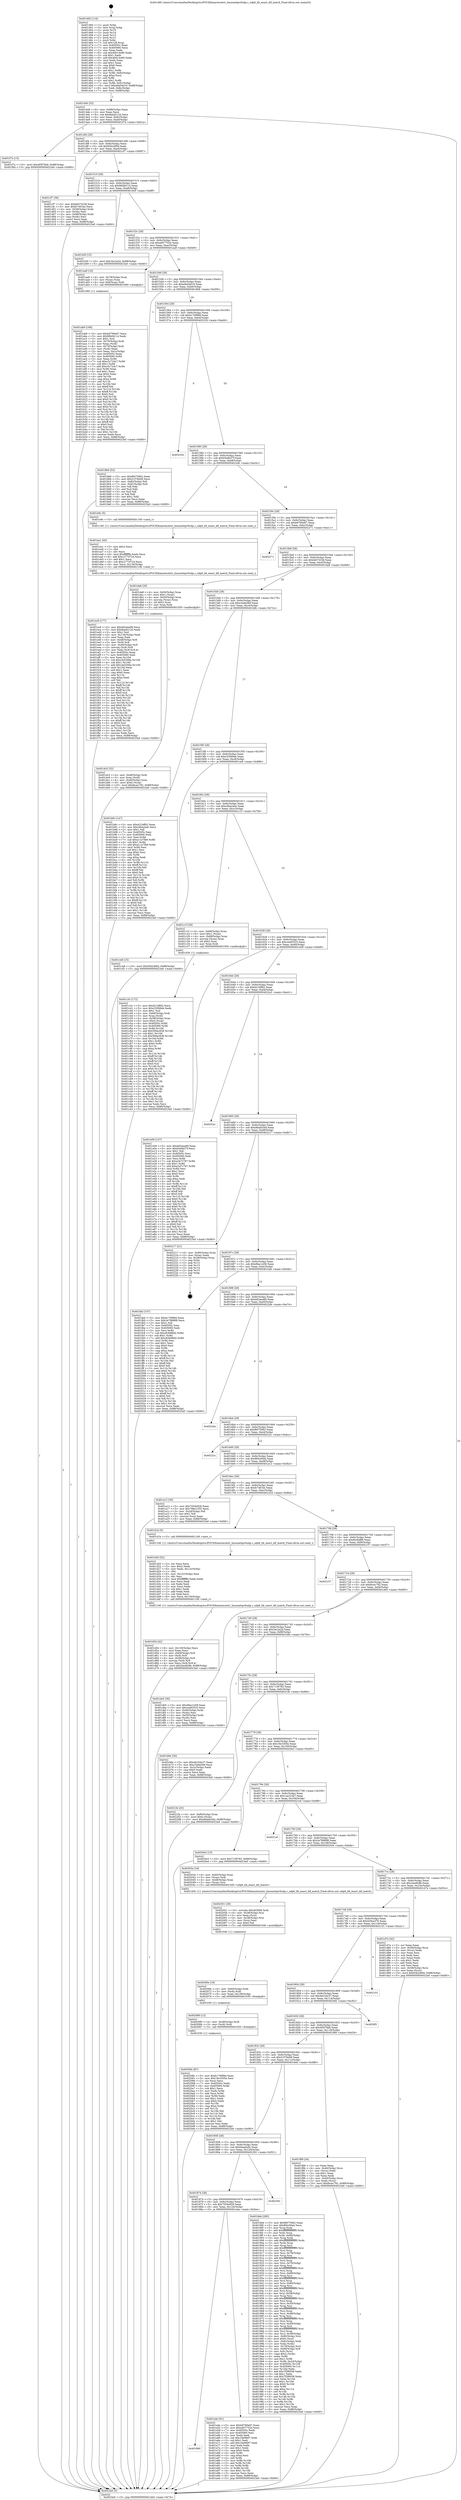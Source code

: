 digraph "0x401460" {
  label = "0x401460 (/mnt/c/Users/mathe/Desktop/tcc/POCII/binaries/extr_linuxnetipv6udp.c_udp6_lib_exact_dif_match_Final-ollvm.out::main(0))"
  labelloc = "t"
  node[shape=record]

  Entry [label="",width=0.3,height=0.3,shape=circle,fillcolor=black,style=filled]
  "0x4014d4" [label="{
     0x4014d4 [32]\l
     | [instrs]\l
     &nbsp;&nbsp;0x4014d4 \<+6\>: mov -0x88(%rbp),%eax\l
     &nbsp;&nbsp;0x4014da \<+2\>: mov %eax,%ecx\l
     &nbsp;&nbsp;0x4014dc \<+6\>: sub $0x8aed212d,%ecx\l
     &nbsp;&nbsp;0x4014e2 \<+6\>: mov %eax,-0x9c(%rbp)\l
     &nbsp;&nbsp;0x4014e8 \<+6\>: mov %ecx,-0xa0(%rbp)\l
     &nbsp;&nbsp;0x4014ee \<+6\>: je 0000000000401f7a \<main+0xb1a\>\l
  }"]
  "0x401f7a" [label="{
     0x401f7a [15]\l
     | [instrs]\l
     &nbsp;&nbsp;0x401f7a \<+10\>: movl $0x4f3f78a9,-0x88(%rbp)\l
     &nbsp;&nbsp;0x401f84 \<+5\>: jmp 00000000004023a0 \<main+0xf40\>\l
  }"]
  "0x4014f4" [label="{
     0x4014f4 [28]\l
     | [instrs]\l
     &nbsp;&nbsp;0x4014f4 \<+5\>: jmp 00000000004014f9 \<main+0x99\>\l
     &nbsp;&nbsp;0x4014f9 \<+6\>: mov -0x9c(%rbp),%eax\l
     &nbsp;&nbsp;0x4014ff \<+5\>: sub $0x93b24f0d,%eax\l
     &nbsp;&nbsp;0x401504 \<+6\>: mov %eax,-0xa4(%rbp)\l
     &nbsp;&nbsp;0x40150a \<+6\>: je 0000000000401cf7 \<main+0x897\>\l
  }"]
  Exit [label="",width=0.3,height=0.3,shape=circle,fillcolor=black,style=filled,peripheries=2]
  "0x401cf7" [label="{
     0x401cf7 [36]\l
     | [instrs]\l
     &nbsp;&nbsp;0x401cf7 \<+5\>: mov $0xbb57d1fd,%eax\l
     &nbsp;&nbsp;0x401cfc \<+5\>: mov $0xfc7df1be,%ecx\l
     &nbsp;&nbsp;0x401d01 \<+4\>: mov -0x58(%rbp),%rdx\l
     &nbsp;&nbsp;0x401d05 \<+2\>: mov (%rdx),%esi\l
     &nbsp;&nbsp;0x401d07 \<+4\>: mov -0x68(%rbp),%rdx\l
     &nbsp;&nbsp;0x401d0b \<+2\>: cmp (%rdx),%esi\l
     &nbsp;&nbsp;0x401d0d \<+3\>: cmovl %ecx,%eax\l
     &nbsp;&nbsp;0x401d10 \<+6\>: mov %eax,-0x88(%rbp)\l
     &nbsp;&nbsp;0x401d16 \<+5\>: jmp 00000000004023a0 \<main+0xf40\>\l
  }"]
  "0x401510" [label="{
     0x401510 [28]\l
     | [instrs]\l
     &nbsp;&nbsp;0x401510 \<+5\>: jmp 0000000000401515 \<main+0xb5\>\l
     &nbsp;&nbsp;0x401515 \<+6\>: mov -0x9c(%rbp),%eax\l
     &nbsp;&nbsp;0x40151b \<+5\>: sub $0x984fd114,%eax\l
     &nbsp;&nbsp;0x401520 \<+6\>: mov %eax,-0xa8(%rbp)\l
     &nbsp;&nbsp;0x401526 \<+6\>: je 0000000000401b5f \<main+0x6ff\>\l
  }"]
  "0x40208c" [label="{
     0x40208c [87]\l
     | [instrs]\l
     &nbsp;&nbsp;0x40208c \<+5\>: mov $0xb176f98d,%eax\l
     &nbsp;&nbsp;0x402091 \<+5\>: mov $0x19e3305e,%esi\l
     &nbsp;&nbsp;0x402096 \<+2\>: xor %ecx,%ecx\l
     &nbsp;&nbsp;0x402098 \<+7\>: mov 0x40505c,%edx\l
     &nbsp;&nbsp;0x40209f \<+8\>: mov 0x405060,%r8d\l
     &nbsp;&nbsp;0x4020a7 \<+3\>: sub $0x1,%ecx\l
     &nbsp;&nbsp;0x4020aa \<+3\>: mov %edx,%r9d\l
     &nbsp;&nbsp;0x4020ad \<+3\>: add %ecx,%r9d\l
     &nbsp;&nbsp;0x4020b0 \<+4\>: imul %r9d,%edx\l
     &nbsp;&nbsp;0x4020b4 \<+3\>: and $0x1,%edx\l
     &nbsp;&nbsp;0x4020b7 \<+3\>: cmp $0x0,%edx\l
     &nbsp;&nbsp;0x4020ba \<+4\>: sete %r10b\l
     &nbsp;&nbsp;0x4020be \<+4\>: cmp $0xa,%r8d\l
     &nbsp;&nbsp;0x4020c2 \<+4\>: setl %r11b\l
     &nbsp;&nbsp;0x4020c6 \<+3\>: mov %r10b,%bl\l
     &nbsp;&nbsp;0x4020c9 \<+3\>: and %r11b,%bl\l
     &nbsp;&nbsp;0x4020cc \<+3\>: xor %r11b,%r10b\l
     &nbsp;&nbsp;0x4020cf \<+3\>: or %r10b,%bl\l
     &nbsp;&nbsp;0x4020d2 \<+3\>: test $0x1,%bl\l
     &nbsp;&nbsp;0x4020d5 \<+3\>: cmovne %esi,%eax\l
     &nbsp;&nbsp;0x4020d8 \<+6\>: mov %eax,-0x88(%rbp)\l
     &nbsp;&nbsp;0x4020de \<+5\>: jmp 00000000004023a0 \<main+0xf40\>\l
  }"]
  "0x401b5f" [label="{
     0x401b5f [15]\l
     | [instrs]\l
     &nbsp;&nbsp;0x401b5f \<+10\>: movl $0x34c2a2d,-0x88(%rbp)\l
     &nbsp;&nbsp;0x401b69 \<+5\>: jmp 00000000004023a0 \<main+0xf40\>\l
  }"]
  "0x40152c" [label="{
     0x40152c [28]\l
     | [instrs]\l
     &nbsp;&nbsp;0x40152c \<+5\>: jmp 0000000000401531 \<main+0xd1\>\l
     &nbsp;&nbsp;0x401531 \<+6\>: mov -0x9c(%rbp),%eax\l
     &nbsp;&nbsp;0x401537 \<+5\>: sub $0xa957752e,%eax\l
     &nbsp;&nbsp;0x40153c \<+6\>: mov %eax,-0xac(%rbp)\l
     &nbsp;&nbsp;0x401542 \<+6\>: je 0000000000401aa9 \<main+0x649\>\l
  }"]
  "0x402080" [label="{
     0x402080 [12]\l
     | [instrs]\l
     &nbsp;&nbsp;0x402080 \<+4\>: mov -0x48(%rbp),%rdi\l
     &nbsp;&nbsp;0x402084 \<+3\>: mov (%rdi),%rdi\l
     &nbsp;&nbsp;0x402087 \<+5\>: call 0000000000401030 \<free@plt\>\l
     | [calls]\l
     &nbsp;&nbsp;0x401030 \{1\} (unknown)\l
  }"]
  "0x401aa9" [label="{
     0x401aa9 [16]\l
     | [instrs]\l
     &nbsp;&nbsp;0x401aa9 \<+4\>: mov -0x78(%rbp),%rax\l
     &nbsp;&nbsp;0x401aad \<+3\>: mov (%rax),%rax\l
     &nbsp;&nbsp;0x401ab0 \<+4\>: mov 0x8(%rax),%rdi\l
     &nbsp;&nbsp;0x401ab4 \<+5\>: call 0000000000401060 \<atoi@plt\>\l
     | [calls]\l
     &nbsp;&nbsp;0x401060 \{1\} (unknown)\l
  }"]
  "0x401548" [label="{
     0x401548 [28]\l
     | [instrs]\l
     &nbsp;&nbsp;0x401548 \<+5\>: jmp 000000000040154d \<main+0xed\>\l
     &nbsp;&nbsp;0x40154d \<+6\>: mov -0x9c(%rbp),%eax\l
     &nbsp;&nbsp;0x401553 \<+5\>: sub $0xa9a04d19,%eax\l
     &nbsp;&nbsp;0x401558 \<+6\>: mov %eax,-0xb0(%rbp)\l
     &nbsp;&nbsp;0x40155e \<+6\>: je 00000000004018b6 \<main+0x456\>\l
  }"]
  "0x40206e" [label="{
     0x40206e [18]\l
     | [instrs]\l
     &nbsp;&nbsp;0x40206e \<+4\>: mov -0x60(%rbp),%rdi\l
     &nbsp;&nbsp;0x402072 \<+3\>: mov (%rdi),%rdi\l
     &nbsp;&nbsp;0x402075 \<+6\>: mov %eax,-0x138(%rbp)\l
     &nbsp;&nbsp;0x40207b \<+5\>: call 0000000000401030 \<free@plt\>\l
     | [calls]\l
     &nbsp;&nbsp;0x401030 \{1\} (unknown)\l
  }"]
  "0x4018b6" [label="{
     0x4018b6 [53]\l
     | [instrs]\l
     &nbsp;&nbsp;0x4018b6 \<+5\>: mov $0xf6075962,%eax\l
     &nbsp;&nbsp;0x4018bb \<+5\>: mov $0x51f7bb58,%ecx\l
     &nbsp;&nbsp;0x4018c0 \<+6\>: mov -0x82(%rbp),%dl\l
     &nbsp;&nbsp;0x4018c6 \<+7\>: mov -0x81(%rbp),%sil\l
     &nbsp;&nbsp;0x4018cd \<+3\>: mov %dl,%dil\l
     &nbsp;&nbsp;0x4018d0 \<+3\>: and %sil,%dil\l
     &nbsp;&nbsp;0x4018d3 \<+3\>: xor %sil,%dl\l
     &nbsp;&nbsp;0x4018d6 \<+3\>: or %dl,%dil\l
     &nbsp;&nbsp;0x4018d9 \<+4\>: test $0x1,%dil\l
     &nbsp;&nbsp;0x4018dd \<+3\>: cmovne %ecx,%eax\l
     &nbsp;&nbsp;0x4018e0 \<+6\>: mov %eax,-0x88(%rbp)\l
     &nbsp;&nbsp;0x4018e6 \<+5\>: jmp 00000000004023a0 \<main+0xf40\>\l
  }"]
  "0x401564" [label="{
     0x401564 [28]\l
     | [instrs]\l
     &nbsp;&nbsp;0x401564 \<+5\>: jmp 0000000000401569 \<main+0x109\>\l
     &nbsp;&nbsp;0x401569 \<+6\>: mov -0x9c(%rbp),%eax\l
     &nbsp;&nbsp;0x40156f \<+5\>: sub $0xb176f98d,%eax\l
     &nbsp;&nbsp;0x401574 \<+6\>: mov %eax,-0xb4(%rbp)\l
     &nbsp;&nbsp;0x40157a \<+6\>: je 0000000000402334 \<main+0xed4\>\l
  }"]
  "0x4023a0" [label="{
     0x4023a0 [5]\l
     | [instrs]\l
     &nbsp;&nbsp;0x4023a0 \<+5\>: jmp 00000000004014d4 \<main+0x74\>\l
  }"]
  "0x401460" [label="{
     0x401460 [116]\l
     | [instrs]\l
     &nbsp;&nbsp;0x401460 \<+1\>: push %rbp\l
     &nbsp;&nbsp;0x401461 \<+3\>: mov %rsp,%rbp\l
     &nbsp;&nbsp;0x401464 \<+2\>: push %r15\l
     &nbsp;&nbsp;0x401466 \<+2\>: push %r14\l
     &nbsp;&nbsp;0x401468 \<+2\>: push %r13\l
     &nbsp;&nbsp;0x40146a \<+2\>: push %r12\l
     &nbsp;&nbsp;0x40146c \<+1\>: push %rbx\l
     &nbsp;&nbsp;0x40146d \<+7\>: sub $0x128,%rsp\l
     &nbsp;&nbsp;0x401474 \<+7\>: mov 0x40505c,%eax\l
     &nbsp;&nbsp;0x40147b \<+7\>: mov 0x405060,%ecx\l
     &nbsp;&nbsp;0x401482 \<+2\>: mov %eax,%edx\l
     &nbsp;&nbsp;0x401484 \<+6\>: sub $0x46014e90,%edx\l
     &nbsp;&nbsp;0x40148a \<+3\>: sub $0x1,%edx\l
     &nbsp;&nbsp;0x40148d \<+6\>: add $0x46014e90,%edx\l
     &nbsp;&nbsp;0x401493 \<+3\>: imul %edx,%eax\l
     &nbsp;&nbsp;0x401496 \<+3\>: and $0x1,%eax\l
     &nbsp;&nbsp;0x401499 \<+3\>: cmp $0x0,%eax\l
     &nbsp;&nbsp;0x40149c \<+4\>: sete %r8b\l
     &nbsp;&nbsp;0x4014a0 \<+4\>: and $0x1,%r8b\l
     &nbsp;&nbsp;0x4014a4 \<+7\>: mov %r8b,-0x82(%rbp)\l
     &nbsp;&nbsp;0x4014ab \<+3\>: cmp $0xa,%ecx\l
     &nbsp;&nbsp;0x4014ae \<+4\>: setl %r8b\l
     &nbsp;&nbsp;0x4014b2 \<+4\>: and $0x1,%r8b\l
     &nbsp;&nbsp;0x4014b6 \<+7\>: mov %r8b,-0x81(%rbp)\l
     &nbsp;&nbsp;0x4014bd \<+10\>: movl $0xa9a04d19,-0x88(%rbp)\l
     &nbsp;&nbsp;0x4014c7 \<+6\>: mov %edi,-0x8c(%rbp)\l
     &nbsp;&nbsp;0x4014cd \<+7\>: mov %rsi,-0x98(%rbp)\l
  }"]
  "0x402051" [label="{
     0x402051 [29]\l
     | [instrs]\l
     &nbsp;&nbsp;0x402051 \<+10\>: movabs $0x4030b6,%rdi\l
     &nbsp;&nbsp;0x40205b \<+4\>: mov -0x38(%rbp),%rsi\l
     &nbsp;&nbsp;0x40205f \<+2\>: mov %eax,(%rsi)\l
     &nbsp;&nbsp;0x402061 \<+4\>: mov -0x38(%rbp),%rsi\l
     &nbsp;&nbsp;0x402065 \<+2\>: mov (%rsi),%esi\l
     &nbsp;&nbsp;0x402067 \<+2\>: mov $0x0,%al\l
     &nbsp;&nbsp;0x402069 \<+5\>: call 0000000000401040 \<printf@plt\>\l
     | [calls]\l
     &nbsp;&nbsp;0x401040 \{1\} (unknown)\l
  }"]
  "0x402334" [label="{
     0x402334\l
  }", style=dashed]
  "0x401580" [label="{
     0x401580 [28]\l
     | [instrs]\l
     &nbsp;&nbsp;0x401580 \<+5\>: jmp 0000000000401585 \<main+0x125\>\l
     &nbsp;&nbsp;0x401585 \<+6\>: mov -0x9c(%rbp),%eax\l
     &nbsp;&nbsp;0x40158b \<+5\>: sub $0xb5a9b37f,%eax\l
     &nbsp;&nbsp;0x401590 \<+6\>: mov %eax,-0xb8(%rbp)\l
     &nbsp;&nbsp;0x401596 \<+6\>: je 0000000000401e9c \<main+0xa3c\>\l
  }"]
  "0x401ec9" [label="{
     0x401ec9 [177]\l
     | [instrs]\l
     &nbsp;&nbsp;0x401ec9 \<+5\>: mov $0xdd2eea89,%ecx\l
     &nbsp;&nbsp;0x401ece \<+5\>: mov $0x8aed212d,%edx\l
     &nbsp;&nbsp;0x401ed3 \<+3\>: mov $0x1,%sil\l
     &nbsp;&nbsp;0x401ed6 \<+6\>: mov -0x134(%rbp),%edi\l
     &nbsp;&nbsp;0x401edc \<+3\>: imul %eax,%edi\l
     &nbsp;&nbsp;0x401edf \<+4\>: mov -0x48(%rbp),%r8\l
     &nbsp;&nbsp;0x401ee3 \<+3\>: mov (%r8),%r8\l
     &nbsp;&nbsp;0x401ee6 \<+4\>: mov -0x40(%rbp),%r9\l
     &nbsp;&nbsp;0x401eea \<+3\>: movslq (%r9),%r9\l
     &nbsp;&nbsp;0x401eed \<+4\>: mov %edi,(%r8,%r9,4)\l
     &nbsp;&nbsp;0x401ef1 \<+7\>: mov 0x40505c,%eax\l
     &nbsp;&nbsp;0x401ef8 \<+7\>: mov 0x405060,%edi\l
     &nbsp;&nbsp;0x401eff \<+3\>: mov %eax,%r10d\l
     &nbsp;&nbsp;0x401f02 \<+7\>: sub $0xc4d33fda,%r10d\l
     &nbsp;&nbsp;0x401f09 \<+4\>: sub $0x1,%r10d\l
     &nbsp;&nbsp;0x401f0d \<+7\>: add $0xc4d33fda,%r10d\l
     &nbsp;&nbsp;0x401f14 \<+4\>: imul %r10d,%eax\l
     &nbsp;&nbsp;0x401f18 \<+3\>: and $0x1,%eax\l
     &nbsp;&nbsp;0x401f1b \<+3\>: cmp $0x0,%eax\l
     &nbsp;&nbsp;0x401f1e \<+4\>: sete %r11b\l
     &nbsp;&nbsp;0x401f22 \<+3\>: cmp $0xa,%edi\l
     &nbsp;&nbsp;0x401f25 \<+3\>: setl %bl\l
     &nbsp;&nbsp;0x401f28 \<+3\>: mov %r11b,%r14b\l
     &nbsp;&nbsp;0x401f2b \<+4\>: xor $0xff,%r14b\l
     &nbsp;&nbsp;0x401f2f \<+3\>: mov %bl,%r15b\l
     &nbsp;&nbsp;0x401f32 \<+4\>: xor $0xff,%r15b\l
     &nbsp;&nbsp;0x401f36 \<+4\>: xor $0x0,%sil\l
     &nbsp;&nbsp;0x401f3a \<+3\>: mov %r14b,%r12b\l
     &nbsp;&nbsp;0x401f3d \<+4\>: and $0x0,%r12b\l
     &nbsp;&nbsp;0x401f41 \<+3\>: and %sil,%r11b\l
     &nbsp;&nbsp;0x401f44 \<+3\>: mov %r15b,%r13b\l
     &nbsp;&nbsp;0x401f47 \<+4\>: and $0x0,%r13b\l
     &nbsp;&nbsp;0x401f4b \<+3\>: and %sil,%bl\l
     &nbsp;&nbsp;0x401f4e \<+3\>: or %r11b,%r12b\l
     &nbsp;&nbsp;0x401f51 \<+3\>: or %bl,%r13b\l
     &nbsp;&nbsp;0x401f54 \<+3\>: xor %r13b,%r12b\l
     &nbsp;&nbsp;0x401f57 \<+3\>: or %r15b,%r14b\l
     &nbsp;&nbsp;0x401f5a \<+4\>: xor $0xff,%r14b\l
     &nbsp;&nbsp;0x401f5e \<+4\>: or $0x0,%sil\l
     &nbsp;&nbsp;0x401f62 \<+3\>: and %sil,%r14b\l
     &nbsp;&nbsp;0x401f65 \<+3\>: or %r14b,%r12b\l
     &nbsp;&nbsp;0x401f68 \<+4\>: test $0x1,%r12b\l
     &nbsp;&nbsp;0x401f6c \<+3\>: cmovne %edx,%ecx\l
     &nbsp;&nbsp;0x401f6f \<+6\>: mov %ecx,-0x88(%rbp)\l
     &nbsp;&nbsp;0x401f75 \<+5\>: jmp 00000000004023a0 \<main+0xf40\>\l
  }"]
  "0x401e9c" [label="{
     0x401e9c [5]\l
     | [instrs]\l
     &nbsp;&nbsp;0x401e9c \<+5\>: call 0000000000401160 \<next_i\>\l
     | [calls]\l
     &nbsp;&nbsp;0x401160 \{1\} (/mnt/c/Users/mathe/Desktop/tcc/POCII/binaries/extr_linuxnetipv6udp.c_udp6_lib_exact_dif_match_Final-ollvm.out::next_i)\l
  }"]
  "0x40159c" [label="{
     0x40159c [28]\l
     | [instrs]\l
     &nbsp;&nbsp;0x40159c \<+5\>: jmp 00000000004015a1 \<main+0x141\>\l
     &nbsp;&nbsp;0x4015a1 \<+6\>: mov -0x9c(%rbp),%eax\l
     &nbsp;&nbsp;0x4015a7 \<+5\>: sub $0xb9790e67,%eax\l
     &nbsp;&nbsp;0x4015ac \<+6\>: mov %eax,-0xbc(%rbp)\l
     &nbsp;&nbsp;0x4015b2 \<+6\>: je 0000000000402271 \<main+0xe11\>\l
  }"]
  "0x401ea1" [label="{
     0x401ea1 [40]\l
     | [instrs]\l
     &nbsp;&nbsp;0x401ea1 \<+5\>: mov $0x2,%ecx\l
     &nbsp;&nbsp;0x401ea6 \<+1\>: cltd\l
     &nbsp;&nbsp;0x401ea7 \<+2\>: idiv %ecx\l
     &nbsp;&nbsp;0x401ea9 \<+6\>: imul $0xfffffffe,%edx,%ecx\l
     &nbsp;&nbsp;0x401eaf \<+6\>: add $0xc277d724,%ecx\l
     &nbsp;&nbsp;0x401eb5 \<+3\>: add $0x1,%ecx\l
     &nbsp;&nbsp;0x401eb8 \<+6\>: sub $0xc277d724,%ecx\l
     &nbsp;&nbsp;0x401ebe \<+6\>: mov %ecx,-0x134(%rbp)\l
     &nbsp;&nbsp;0x401ec4 \<+5\>: call 0000000000401160 \<next_i\>\l
     | [calls]\l
     &nbsp;&nbsp;0x401160 \{1\} (/mnt/c/Users/mathe/Desktop/tcc/POCII/binaries/extr_linuxnetipv6udp.c_udp6_lib_exact_dif_match_Final-ollvm.out::next_i)\l
  }"]
  "0x402271" [label="{
     0x402271\l
  }", style=dashed]
  "0x4015b8" [label="{
     0x4015b8 [28]\l
     | [instrs]\l
     &nbsp;&nbsp;0x4015b8 \<+5\>: jmp 00000000004015bd \<main+0x15d\>\l
     &nbsp;&nbsp;0x4015bd \<+6\>: mov -0x9c(%rbp),%eax\l
     &nbsp;&nbsp;0x4015c3 \<+5\>: sub $0xbb57d1fd,%eax\l
     &nbsp;&nbsp;0x4015c8 \<+6\>: mov %eax,-0xc0(%rbp)\l
     &nbsp;&nbsp;0x4015ce \<+6\>: je 0000000000401da8 \<main+0x948\>\l
  }"]
  "0x401dc5" [label="{
     0x401dc5 [32]\l
     | [instrs]\l
     &nbsp;&nbsp;0x401dc5 \<+4\>: mov -0x48(%rbp),%rdi\l
     &nbsp;&nbsp;0x401dc9 \<+3\>: mov %rax,(%rdi)\l
     &nbsp;&nbsp;0x401dcc \<+4\>: mov -0x40(%rbp),%rax\l
     &nbsp;&nbsp;0x401dd0 \<+6\>: movl $0x0,(%rax)\l
     &nbsp;&nbsp;0x401dd6 \<+10\>: movl $0xfecec792,-0x88(%rbp)\l
     &nbsp;&nbsp;0x401de0 \<+5\>: jmp 00000000004023a0 \<main+0xf40\>\l
  }"]
  "0x401da8" [label="{
     0x401da8 [29]\l
     | [instrs]\l
     &nbsp;&nbsp;0x401da8 \<+4\>: mov -0x50(%rbp),%rax\l
     &nbsp;&nbsp;0x401dac \<+6\>: movl $0x1,(%rax)\l
     &nbsp;&nbsp;0x401db2 \<+4\>: mov -0x50(%rbp),%rax\l
     &nbsp;&nbsp;0x401db6 \<+3\>: movslq (%rax),%rax\l
     &nbsp;&nbsp;0x401db9 \<+4\>: shl $0x2,%rax\l
     &nbsp;&nbsp;0x401dbd \<+3\>: mov %rax,%rdi\l
     &nbsp;&nbsp;0x401dc0 \<+5\>: call 0000000000401050 \<malloc@plt\>\l
     | [calls]\l
     &nbsp;&nbsp;0x401050 \{1\} (unknown)\l
  }"]
  "0x4015d4" [label="{
     0x4015d4 [28]\l
     | [instrs]\l
     &nbsp;&nbsp;0x4015d4 \<+5\>: jmp 00000000004015d9 \<main+0x179\>\l
     &nbsp;&nbsp;0x4015d9 \<+6\>: mov -0x9c(%rbp),%eax\l
     &nbsp;&nbsp;0x4015df \<+5\>: sub $0xc3a9a569,%eax\l
     &nbsp;&nbsp;0x4015e4 \<+6\>: mov %eax,-0xc4(%rbp)\l
     &nbsp;&nbsp;0x4015ea \<+6\>: je 0000000000401b8c \<main+0x72c\>\l
  }"]
  "0x401d54" [label="{
     0x401d54 [42]\l
     | [instrs]\l
     &nbsp;&nbsp;0x401d54 \<+6\>: mov -0x130(%rbp),%ecx\l
     &nbsp;&nbsp;0x401d5a \<+3\>: imul %eax,%ecx\l
     &nbsp;&nbsp;0x401d5d \<+4\>: mov -0x60(%rbp),%r8\l
     &nbsp;&nbsp;0x401d61 \<+3\>: mov (%r8),%r8\l
     &nbsp;&nbsp;0x401d64 \<+4\>: mov -0x58(%rbp),%r9\l
     &nbsp;&nbsp;0x401d68 \<+3\>: movslq (%r9),%r9\l
     &nbsp;&nbsp;0x401d6b \<+4\>: mov %ecx,(%r8,%r9,4)\l
     &nbsp;&nbsp;0x401d6f \<+10\>: movl $0x2ee4fc8b,-0x88(%rbp)\l
     &nbsp;&nbsp;0x401d79 \<+5\>: jmp 00000000004023a0 \<main+0xf40\>\l
  }"]
  "0x401b8c" [label="{
     0x401b8c [147]\l
     | [instrs]\l
     &nbsp;&nbsp;0x401b8c \<+5\>: mov $0xd21bff42,%eax\l
     &nbsp;&nbsp;0x401b91 \<+5\>: mov $0xc6ba2adc,%ecx\l
     &nbsp;&nbsp;0x401b96 \<+2\>: mov $0x1,%dl\l
     &nbsp;&nbsp;0x401b98 \<+7\>: mov 0x40505c,%esi\l
     &nbsp;&nbsp;0x401b9f \<+7\>: mov 0x405060,%edi\l
     &nbsp;&nbsp;0x401ba6 \<+3\>: mov %esi,%r8d\l
     &nbsp;&nbsp;0x401ba9 \<+7\>: sub $0xa11e7fb9,%r8d\l
     &nbsp;&nbsp;0x401bb0 \<+4\>: sub $0x1,%r8d\l
     &nbsp;&nbsp;0x401bb4 \<+7\>: add $0xa11e7fb9,%r8d\l
     &nbsp;&nbsp;0x401bbb \<+4\>: imul %r8d,%esi\l
     &nbsp;&nbsp;0x401bbf \<+3\>: and $0x1,%esi\l
     &nbsp;&nbsp;0x401bc2 \<+3\>: cmp $0x0,%esi\l
     &nbsp;&nbsp;0x401bc5 \<+4\>: sete %r9b\l
     &nbsp;&nbsp;0x401bc9 \<+3\>: cmp $0xa,%edi\l
     &nbsp;&nbsp;0x401bcc \<+4\>: setl %r10b\l
     &nbsp;&nbsp;0x401bd0 \<+3\>: mov %r9b,%r11b\l
     &nbsp;&nbsp;0x401bd3 \<+4\>: xor $0xff,%r11b\l
     &nbsp;&nbsp;0x401bd7 \<+3\>: mov %r10b,%bl\l
     &nbsp;&nbsp;0x401bda \<+3\>: xor $0xff,%bl\l
     &nbsp;&nbsp;0x401bdd \<+3\>: xor $0x0,%dl\l
     &nbsp;&nbsp;0x401be0 \<+3\>: mov %r11b,%r14b\l
     &nbsp;&nbsp;0x401be3 \<+4\>: and $0x0,%r14b\l
     &nbsp;&nbsp;0x401be7 \<+3\>: and %dl,%r9b\l
     &nbsp;&nbsp;0x401bea \<+3\>: mov %bl,%r15b\l
     &nbsp;&nbsp;0x401bed \<+4\>: and $0x0,%r15b\l
     &nbsp;&nbsp;0x401bf1 \<+3\>: and %dl,%r10b\l
     &nbsp;&nbsp;0x401bf4 \<+3\>: or %r9b,%r14b\l
     &nbsp;&nbsp;0x401bf7 \<+3\>: or %r10b,%r15b\l
     &nbsp;&nbsp;0x401bfa \<+3\>: xor %r15b,%r14b\l
     &nbsp;&nbsp;0x401bfd \<+3\>: or %bl,%r11b\l
     &nbsp;&nbsp;0x401c00 \<+4\>: xor $0xff,%r11b\l
     &nbsp;&nbsp;0x401c04 \<+3\>: or $0x0,%dl\l
     &nbsp;&nbsp;0x401c07 \<+3\>: and %dl,%r11b\l
     &nbsp;&nbsp;0x401c0a \<+3\>: or %r11b,%r14b\l
     &nbsp;&nbsp;0x401c0d \<+4\>: test $0x1,%r14b\l
     &nbsp;&nbsp;0x401c11 \<+3\>: cmovne %ecx,%eax\l
     &nbsp;&nbsp;0x401c14 \<+6\>: mov %eax,-0x88(%rbp)\l
     &nbsp;&nbsp;0x401c1a \<+5\>: jmp 00000000004023a0 \<main+0xf40\>\l
  }"]
  "0x4015f0" [label="{
     0x4015f0 [28]\l
     | [instrs]\l
     &nbsp;&nbsp;0x4015f0 \<+5\>: jmp 00000000004015f5 \<main+0x195\>\l
     &nbsp;&nbsp;0x4015f5 \<+6\>: mov -0x9c(%rbp),%eax\l
     &nbsp;&nbsp;0x4015fb \<+5\>: sub $0xc53f49eb,%eax\l
     &nbsp;&nbsp;0x401600 \<+6\>: mov %eax,-0xc8(%rbp)\l
     &nbsp;&nbsp;0x401606 \<+6\>: je 0000000000401ce8 \<main+0x888\>\l
  }"]
  "0x401d20" [label="{
     0x401d20 [52]\l
     | [instrs]\l
     &nbsp;&nbsp;0x401d20 \<+2\>: xor %ecx,%ecx\l
     &nbsp;&nbsp;0x401d22 \<+5\>: mov $0x2,%edx\l
     &nbsp;&nbsp;0x401d27 \<+6\>: mov %edx,-0x12c(%rbp)\l
     &nbsp;&nbsp;0x401d2d \<+1\>: cltd\l
     &nbsp;&nbsp;0x401d2e \<+6\>: mov -0x12c(%rbp),%esi\l
     &nbsp;&nbsp;0x401d34 \<+2\>: idiv %esi\l
     &nbsp;&nbsp;0x401d36 \<+6\>: imul $0xfffffffe,%edx,%edx\l
     &nbsp;&nbsp;0x401d3c \<+2\>: mov %ecx,%edi\l
     &nbsp;&nbsp;0x401d3e \<+2\>: sub %edx,%edi\l
     &nbsp;&nbsp;0x401d40 \<+2\>: mov %ecx,%edx\l
     &nbsp;&nbsp;0x401d42 \<+3\>: sub $0x1,%edx\l
     &nbsp;&nbsp;0x401d45 \<+2\>: add %edx,%edi\l
     &nbsp;&nbsp;0x401d47 \<+2\>: sub %edi,%ecx\l
     &nbsp;&nbsp;0x401d49 \<+6\>: mov %ecx,-0x130(%rbp)\l
     &nbsp;&nbsp;0x401d4f \<+5\>: call 0000000000401160 \<next_i\>\l
     | [calls]\l
     &nbsp;&nbsp;0x401160 \{1\} (/mnt/c/Users/mathe/Desktop/tcc/POCII/binaries/extr_linuxnetipv6udp.c_udp6_lib_exact_dif_match_Final-ollvm.out::next_i)\l
  }"]
  "0x401ce8" [label="{
     0x401ce8 [15]\l
     | [instrs]\l
     &nbsp;&nbsp;0x401ce8 \<+10\>: movl $0x93b24f0d,-0x88(%rbp)\l
     &nbsp;&nbsp;0x401cf2 \<+5\>: jmp 00000000004023a0 \<main+0xf40\>\l
  }"]
  "0x40160c" [label="{
     0x40160c [28]\l
     | [instrs]\l
     &nbsp;&nbsp;0x40160c \<+5\>: jmp 0000000000401611 \<main+0x1b1\>\l
     &nbsp;&nbsp;0x401611 \<+6\>: mov -0x9c(%rbp),%eax\l
     &nbsp;&nbsp;0x401617 \<+5\>: sub $0xc6ba2adc,%eax\l
     &nbsp;&nbsp;0x40161c \<+6\>: mov %eax,-0xcc(%rbp)\l
     &nbsp;&nbsp;0x401622 \<+6\>: je 0000000000401c1f \<main+0x7bf\>\l
  }"]
  "0x401c3c" [label="{
     0x401c3c [172]\l
     | [instrs]\l
     &nbsp;&nbsp;0x401c3c \<+5\>: mov $0xd21bff42,%ecx\l
     &nbsp;&nbsp;0x401c41 \<+5\>: mov $0xc53f49eb,%edx\l
     &nbsp;&nbsp;0x401c46 \<+3\>: mov $0x1,%sil\l
     &nbsp;&nbsp;0x401c49 \<+4\>: mov -0x60(%rbp),%rdi\l
     &nbsp;&nbsp;0x401c4d \<+3\>: mov %rax,(%rdi)\l
     &nbsp;&nbsp;0x401c50 \<+4\>: mov -0x58(%rbp),%rax\l
     &nbsp;&nbsp;0x401c54 \<+6\>: movl $0x0,(%rax)\l
     &nbsp;&nbsp;0x401c5a \<+8\>: mov 0x40505c,%r8d\l
     &nbsp;&nbsp;0x401c62 \<+8\>: mov 0x405060,%r9d\l
     &nbsp;&nbsp;0x401c6a \<+3\>: mov %r8d,%r10d\l
     &nbsp;&nbsp;0x401c6d \<+7\>: add $0x509ac838,%r10d\l
     &nbsp;&nbsp;0x401c74 \<+4\>: sub $0x1,%r10d\l
     &nbsp;&nbsp;0x401c78 \<+7\>: sub $0x509ac838,%r10d\l
     &nbsp;&nbsp;0x401c7f \<+4\>: imul %r10d,%r8d\l
     &nbsp;&nbsp;0x401c83 \<+4\>: and $0x1,%r8d\l
     &nbsp;&nbsp;0x401c87 \<+4\>: cmp $0x0,%r8d\l
     &nbsp;&nbsp;0x401c8b \<+4\>: sete %r11b\l
     &nbsp;&nbsp;0x401c8f \<+4\>: cmp $0xa,%r9d\l
     &nbsp;&nbsp;0x401c93 \<+3\>: setl %bl\l
     &nbsp;&nbsp;0x401c96 \<+3\>: mov %r11b,%r14b\l
     &nbsp;&nbsp;0x401c99 \<+4\>: xor $0xff,%r14b\l
     &nbsp;&nbsp;0x401c9d \<+3\>: mov %bl,%r15b\l
     &nbsp;&nbsp;0x401ca0 \<+4\>: xor $0xff,%r15b\l
     &nbsp;&nbsp;0x401ca4 \<+4\>: xor $0x0,%sil\l
     &nbsp;&nbsp;0x401ca8 \<+3\>: mov %r14b,%r12b\l
     &nbsp;&nbsp;0x401cab \<+4\>: and $0x0,%r12b\l
     &nbsp;&nbsp;0x401caf \<+3\>: and %sil,%r11b\l
     &nbsp;&nbsp;0x401cb2 \<+3\>: mov %r15b,%r13b\l
     &nbsp;&nbsp;0x401cb5 \<+4\>: and $0x0,%r13b\l
     &nbsp;&nbsp;0x401cb9 \<+3\>: and %sil,%bl\l
     &nbsp;&nbsp;0x401cbc \<+3\>: or %r11b,%r12b\l
     &nbsp;&nbsp;0x401cbf \<+3\>: or %bl,%r13b\l
     &nbsp;&nbsp;0x401cc2 \<+3\>: xor %r13b,%r12b\l
     &nbsp;&nbsp;0x401cc5 \<+3\>: or %r15b,%r14b\l
     &nbsp;&nbsp;0x401cc8 \<+4\>: xor $0xff,%r14b\l
     &nbsp;&nbsp;0x401ccc \<+4\>: or $0x0,%sil\l
     &nbsp;&nbsp;0x401cd0 \<+3\>: and %sil,%r14b\l
     &nbsp;&nbsp;0x401cd3 \<+3\>: or %r14b,%r12b\l
     &nbsp;&nbsp;0x401cd6 \<+4\>: test $0x1,%r12b\l
     &nbsp;&nbsp;0x401cda \<+3\>: cmovne %edx,%ecx\l
     &nbsp;&nbsp;0x401cdd \<+6\>: mov %ecx,-0x88(%rbp)\l
     &nbsp;&nbsp;0x401ce3 \<+5\>: jmp 00000000004023a0 \<main+0xf40\>\l
  }"]
  "0x401c1f" [label="{
     0x401c1f [29]\l
     | [instrs]\l
     &nbsp;&nbsp;0x401c1f \<+4\>: mov -0x68(%rbp),%rax\l
     &nbsp;&nbsp;0x401c23 \<+6\>: movl $0x1,(%rax)\l
     &nbsp;&nbsp;0x401c29 \<+4\>: mov -0x68(%rbp),%rax\l
     &nbsp;&nbsp;0x401c2d \<+3\>: movslq (%rax),%rax\l
     &nbsp;&nbsp;0x401c30 \<+4\>: shl $0x2,%rax\l
     &nbsp;&nbsp;0x401c34 \<+3\>: mov %rax,%rdi\l
     &nbsp;&nbsp;0x401c37 \<+5\>: call 0000000000401050 \<malloc@plt\>\l
     | [calls]\l
     &nbsp;&nbsp;0x401050 \{1\} (unknown)\l
  }"]
  "0x401628" [label="{
     0x401628 [28]\l
     | [instrs]\l
     &nbsp;&nbsp;0x401628 \<+5\>: jmp 000000000040162d \<main+0x1cd\>\l
     &nbsp;&nbsp;0x40162d \<+6\>: mov -0x9c(%rbp),%eax\l
     &nbsp;&nbsp;0x401633 \<+5\>: sub $0xcee83533,%eax\l
     &nbsp;&nbsp;0x401638 \<+6\>: mov %eax,-0xd0(%rbp)\l
     &nbsp;&nbsp;0x40163e \<+6\>: je 0000000000401e09 \<main+0x9a9\>\l
  }"]
  "0x401ab9" [label="{
     0x401ab9 [166]\l
     | [instrs]\l
     &nbsp;&nbsp;0x401ab9 \<+5\>: mov $0xb9790e67,%ecx\l
     &nbsp;&nbsp;0x401abe \<+5\>: mov $0x984fd114,%edx\l
     &nbsp;&nbsp;0x401ac3 \<+3\>: mov $0x1,%sil\l
     &nbsp;&nbsp;0x401ac6 \<+4\>: mov -0x70(%rbp),%rdi\l
     &nbsp;&nbsp;0x401aca \<+2\>: mov %eax,(%rdi)\l
     &nbsp;&nbsp;0x401acc \<+4\>: mov -0x70(%rbp),%rdi\l
     &nbsp;&nbsp;0x401ad0 \<+2\>: mov (%rdi),%eax\l
     &nbsp;&nbsp;0x401ad2 \<+3\>: mov %eax,-0x2c(%rbp)\l
     &nbsp;&nbsp;0x401ad5 \<+7\>: mov 0x40505c,%eax\l
     &nbsp;&nbsp;0x401adc \<+8\>: mov 0x405060,%r8d\l
     &nbsp;&nbsp;0x401ae4 \<+3\>: mov %eax,%r9d\l
     &nbsp;&nbsp;0x401ae7 \<+7\>: sub $0xc5c72dc7,%r9d\l
     &nbsp;&nbsp;0x401aee \<+4\>: sub $0x1,%r9d\l
     &nbsp;&nbsp;0x401af2 \<+7\>: add $0xc5c72dc7,%r9d\l
     &nbsp;&nbsp;0x401af9 \<+4\>: imul %r9d,%eax\l
     &nbsp;&nbsp;0x401afd \<+3\>: and $0x1,%eax\l
     &nbsp;&nbsp;0x401b00 \<+3\>: cmp $0x0,%eax\l
     &nbsp;&nbsp;0x401b03 \<+4\>: sete %r10b\l
     &nbsp;&nbsp;0x401b07 \<+4\>: cmp $0xa,%r8d\l
     &nbsp;&nbsp;0x401b0b \<+4\>: setl %r11b\l
     &nbsp;&nbsp;0x401b0f \<+3\>: mov %r10b,%bl\l
     &nbsp;&nbsp;0x401b12 \<+3\>: xor $0xff,%bl\l
     &nbsp;&nbsp;0x401b15 \<+3\>: mov %r11b,%r14b\l
     &nbsp;&nbsp;0x401b18 \<+4\>: xor $0xff,%r14b\l
     &nbsp;&nbsp;0x401b1c \<+4\>: xor $0x0,%sil\l
     &nbsp;&nbsp;0x401b20 \<+3\>: mov %bl,%r15b\l
     &nbsp;&nbsp;0x401b23 \<+4\>: and $0x0,%r15b\l
     &nbsp;&nbsp;0x401b27 \<+3\>: and %sil,%r10b\l
     &nbsp;&nbsp;0x401b2a \<+3\>: mov %r14b,%r12b\l
     &nbsp;&nbsp;0x401b2d \<+4\>: and $0x0,%r12b\l
     &nbsp;&nbsp;0x401b31 \<+3\>: and %sil,%r11b\l
     &nbsp;&nbsp;0x401b34 \<+3\>: or %r10b,%r15b\l
     &nbsp;&nbsp;0x401b37 \<+3\>: or %r11b,%r12b\l
     &nbsp;&nbsp;0x401b3a \<+3\>: xor %r12b,%r15b\l
     &nbsp;&nbsp;0x401b3d \<+3\>: or %r14b,%bl\l
     &nbsp;&nbsp;0x401b40 \<+3\>: xor $0xff,%bl\l
     &nbsp;&nbsp;0x401b43 \<+4\>: or $0x0,%sil\l
     &nbsp;&nbsp;0x401b47 \<+3\>: and %sil,%bl\l
     &nbsp;&nbsp;0x401b4a \<+3\>: or %bl,%r15b\l
     &nbsp;&nbsp;0x401b4d \<+4\>: test $0x1,%r15b\l
     &nbsp;&nbsp;0x401b51 \<+3\>: cmovne %edx,%ecx\l
     &nbsp;&nbsp;0x401b54 \<+6\>: mov %ecx,-0x88(%rbp)\l
     &nbsp;&nbsp;0x401b5a \<+5\>: jmp 00000000004023a0 \<main+0xf40\>\l
  }"]
  "0x401e09" [label="{
     0x401e09 [147]\l
     | [instrs]\l
     &nbsp;&nbsp;0x401e09 \<+5\>: mov $0xdd2eea89,%eax\l
     &nbsp;&nbsp;0x401e0e \<+5\>: mov $0xb5a9b37f,%ecx\l
     &nbsp;&nbsp;0x401e13 \<+2\>: mov $0x1,%dl\l
     &nbsp;&nbsp;0x401e15 \<+7\>: mov 0x40505c,%esi\l
     &nbsp;&nbsp;0x401e1c \<+7\>: mov 0x405060,%edi\l
     &nbsp;&nbsp;0x401e23 \<+3\>: mov %esi,%r8d\l
     &nbsp;&nbsp;0x401e26 \<+7\>: sub $0xa347c787,%r8d\l
     &nbsp;&nbsp;0x401e2d \<+4\>: sub $0x1,%r8d\l
     &nbsp;&nbsp;0x401e31 \<+7\>: add $0xa347c787,%r8d\l
     &nbsp;&nbsp;0x401e38 \<+4\>: imul %r8d,%esi\l
     &nbsp;&nbsp;0x401e3c \<+3\>: and $0x1,%esi\l
     &nbsp;&nbsp;0x401e3f \<+3\>: cmp $0x0,%esi\l
     &nbsp;&nbsp;0x401e42 \<+4\>: sete %r9b\l
     &nbsp;&nbsp;0x401e46 \<+3\>: cmp $0xa,%edi\l
     &nbsp;&nbsp;0x401e49 \<+4\>: setl %r10b\l
     &nbsp;&nbsp;0x401e4d \<+3\>: mov %r9b,%r11b\l
     &nbsp;&nbsp;0x401e50 \<+4\>: xor $0xff,%r11b\l
     &nbsp;&nbsp;0x401e54 \<+3\>: mov %r10b,%bl\l
     &nbsp;&nbsp;0x401e57 \<+3\>: xor $0xff,%bl\l
     &nbsp;&nbsp;0x401e5a \<+3\>: xor $0x0,%dl\l
     &nbsp;&nbsp;0x401e5d \<+3\>: mov %r11b,%r14b\l
     &nbsp;&nbsp;0x401e60 \<+4\>: and $0x0,%r14b\l
     &nbsp;&nbsp;0x401e64 \<+3\>: and %dl,%r9b\l
     &nbsp;&nbsp;0x401e67 \<+3\>: mov %bl,%r15b\l
     &nbsp;&nbsp;0x401e6a \<+4\>: and $0x0,%r15b\l
     &nbsp;&nbsp;0x401e6e \<+3\>: and %dl,%r10b\l
     &nbsp;&nbsp;0x401e71 \<+3\>: or %r9b,%r14b\l
     &nbsp;&nbsp;0x401e74 \<+3\>: or %r10b,%r15b\l
     &nbsp;&nbsp;0x401e77 \<+3\>: xor %r15b,%r14b\l
     &nbsp;&nbsp;0x401e7a \<+3\>: or %bl,%r11b\l
     &nbsp;&nbsp;0x401e7d \<+4\>: xor $0xff,%r11b\l
     &nbsp;&nbsp;0x401e81 \<+3\>: or $0x0,%dl\l
     &nbsp;&nbsp;0x401e84 \<+3\>: and %dl,%r11b\l
     &nbsp;&nbsp;0x401e87 \<+3\>: or %r11b,%r14b\l
     &nbsp;&nbsp;0x401e8a \<+4\>: test $0x1,%r14b\l
     &nbsp;&nbsp;0x401e8e \<+3\>: cmovne %ecx,%eax\l
     &nbsp;&nbsp;0x401e91 \<+6\>: mov %eax,-0x88(%rbp)\l
     &nbsp;&nbsp;0x401e97 \<+5\>: jmp 00000000004023a0 \<main+0xf40\>\l
  }"]
  "0x401644" [label="{
     0x401644 [28]\l
     | [instrs]\l
     &nbsp;&nbsp;0x401644 \<+5\>: jmp 0000000000401649 \<main+0x1e9\>\l
     &nbsp;&nbsp;0x401649 \<+6\>: mov -0x9c(%rbp),%eax\l
     &nbsp;&nbsp;0x40164f \<+5\>: sub $0xd21bff42,%eax\l
     &nbsp;&nbsp;0x401654 \<+6\>: mov %eax,-0xd4(%rbp)\l
     &nbsp;&nbsp;0x40165a \<+6\>: je 00000000004022a1 \<main+0xe41\>\l
  }"]
  "0x401890" [label="{
     0x401890\l
  }", style=dashed]
  "0x4022a1" [label="{
     0x4022a1\l
  }", style=dashed]
  "0x401660" [label="{
     0x401660 [28]\l
     | [instrs]\l
     &nbsp;&nbsp;0x401660 \<+5\>: jmp 0000000000401665 \<main+0x205\>\l
     &nbsp;&nbsp;0x401665 \<+6\>: mov -0x9c(%rbp),%eax\l
     &nbsp;&nbsp;0x40166b \<+5\>: sub $0xd6abb34d,%eax\l
     &nbsp;&nbsp;0x401670 \<+6\>: mov %eax,-0xd8(%rbp)\l
     &nbsp;&nbsp;0x401676 \<+6\>: je 0000000000402217 \<main+0xdb7\>\l
  }"]
  "0x401a4e" [label="{
     0x401a4e [91]\l
     | [instrs]\l
     &nbsp;&nbsp;0x401a4e \<+5\>: mov $0xb9790e67,%eax\l
     &nbsp;&nbsp;0x401a53 \<+5\>: mov $0xa957752e,%ecx\l
     &nbsp;&nbsp;0x401a58 \<+7\>: mov 0x40505c,%edx\l
     &nbsp;&nbsp;0x401a5f \<+7\>: mov 0x405060,%esi\l
     &nbsp;&nbsp;0x401a66 \<+2\>: mov %edx,%edi\l
     &nbsp;&nbsp;0x401a68 \<+6\>: sub $0x1fa08bf7,%edi\l
     &nbsp;&nbsp;0x401a6e \<+3\>: sub $0x1,%edi\l
     &nbsp;&nbsp;0x401a71 \<+6\>: add $0x1fa08bf7,%edi\l
     &nbsp;&nbsp;0x401a77 \<+3\>: imul %edi,%edx\l
     &nbsp;&nbsp;0x401a7a \<+3\>: and $0x1,%edx\l
     &nbsp;&nbsp;0x401a7d \<+3\>: cmp $0x0,%edx\l
     &nbsp;&nbsp;0x401a80 \<+4\>: sete %r8b\l
     &nbsp;&nbsp;0x401a84 \<+3\>: cmp $0xa,%esi\l
     &nbsp;&nbsp;0x401a87 \<+4\>: setl %r9b\l
     &nbsp;&nbsp;0x401a8b \<+3\>: mov %r8b,%r10b\l
     &nbsp;&nbsp;0x401a8e \<+3\>: and %r9b,%r10b\l
     &nbsp;&nbsp;0x401a91 \<+3\>: xor %r9b,%r8b\l
     &nbsp;&nbsp;0x401a94 \<+3\>: or %r8b,%r10b\l
     &nbsp;&nbsp;0x401a97 \<+4\>: test $0x1,%r10b\l
     &nbsp;&nbsp;0x401a9b \<+3\>: cmovne %ecx,%eax\l
     &nbsp;&nbsp;0x401a9e \<+6\>: mov %eax,-0x88(%rbp)\l
     &nbsp;&nbsp;0x401aa4 \<+5\>: jmp 00000000004023a0 \<main+0xf40\>\l
  }"]
  "0x402217" [label="{
     0x402217 [21]\l
     | [instrs]\l
     &nbsp;&nbsp;0x402217 \<+4\>: mov -0x80(%rbp),%rax\l
     &nbsp;&nbsp;0x40221b \<+2\>: mov (%rax),%eax\l
     &nbsp;&nbsp;0x40221d \<+4\>: lea -0x28(%rbp),%rsp\l
     &nbsp;&nbsp;0x402221 \<+1\>: pop %rbx\l
     &nbsp;&nbsp;0x402222 \<+2\>: pop %r12\l
     &nbsp;&nbsp;0x402224 \<+2\>: pop %r13\l
     &nbsp;&nbsp;0x402226 \<+2\>: pop %r14\l
     &nbsp;&nbsp;0x402228 \<+2\>: pop %r15\l
     &nbsp;&nbsp;0x40222a \<+1\>: pop %rbp\l
     &nbsp;&nbsp;0x40222b \<+1\>: ret\l
  }"]
  "0x40167c" [label="{
     0x40167c [28]\l
     | [instrs]\l
     &nbsp;&nbsp;0x40167c \<+5\>: jmp 0000000000401681 \<main+0x221\>\l
     &nbsp;&nbsp;0x401681 \<+6\>: mov -0x9c(%rbp),%eax\l
     &nbsp;&nbsp;0x401687 \<+5\>: sub $0xd9ac1e58,%eax\l
     &nbsp;&nbsp;0x40168c \<+6\>: mov %eax,-0xdc(%rbp)\l
     &nbsp;&nbsp;0x401692 \<+6\>: je 0000000000401fab \<main+0xb4b\>\l
  }"]
  "0x401874" [label="{
     0x401874 [28]\l
     | [instrs]\l
     &nbsp;&nbsp;0x401874 \<+5\>: jmp 0000000000401879 \<main+0x419\>\l
     &nbsp;&nbsp;0x401879 \<+6\>: mov -0x9c(%rbp),%eax\l
     &nbsp;&nbsp;0x40187f \<+5\>: sub $0x7054e928,%eax\l
     &nbsp;&nbsp;0x401884 \<+6\>: mov %eax,-0x124(%rbp)\l
     &nbsp;&nbsp;0x40188a \<+6\>: je 0000000000401a4e \<main+0x5ee\>\l
  }"]
  "0x401fab" [label="{
     0x401fab [147]\l
     | [instrs]\l
     &nbsp;&nbsp;0x401fab \<+5\>: mov $0xb176f98d,%eax\l
     &nbsp;&nbsp;0x401fb0 \<+5\>: mov $0x2e788898,%ecx\l
     &nbsp;&nbsp;0x401fb5 \<+2\>: mov $0x1,%dl\l
     &nbsp;&nbsp;0x401fb7 \<+7\>: mov 0x40505c,%esi\l
     &nbsp;&nbsp;0x401fbe \<+7\>: mov 0x405060,%edi\l
     &nbsp;&nbsp;0x401fc5 \<+3\>: mov %esi,%r8d\l
     &nbsp;&nbsp;0x401fc8 \<+7\>: sub $0xc63b98d2,%r8d\l
     &nbsp;&nbsp;0x401fcf \<+4\>: sub $0x1,%r8d\l
     &nbsp;&nbsp;0x401fd3 \<+7\>: add $0xc63b98d2,%r8d\l
     &nbsp;&nbsp;0x401fda \<+4\>: imul %r8d,%esi\l
     &nbsp;&nbsp;0x401fde \<+3\>: and $0x1,%esi\l
     &nbsp;&nbsp;0x401fe1 \<+3\>: cmp $0x0,%esi\l
     &nbsp;&nbsp;0x401fe4 \<+4\>: sete %r9b\l
     &nbsp;&nbsp;0x401fe8 \<+3\>: cmp $0xa,%edi\l
     &nbsp;&nbsp;0x401feb \<+4\>: setl %r10b\l
     &nbsp;&nbsp;0x401fef \<+3\>: mov %r9b,%r11b\l
     &nbsp;&nbsp;0x401ff2 \<+4\>: xor $0xff,%r11b\l
     &nbsp;&nbsp;0x401ff6 \<+3\>: mov %r10b,%bl\l
     &nbsp;&nbsp;0x401ff9 \<+3\>: xor $0xff,%bl\l
     &nbsp;&nbsp;0x401ffc \<+3\>: xor $0x0,%dl\l
     &nbsp;&nbsp;0x401fff \<+3\>: mov %r11b,%r14b\l
     &nbsp;&nbsp;0x402002 \<+4\>: and $0x0,%r14b\l
     &nbsp;&nbsp;0x402006 \<+3\>: and %dl,%r9b\l
     &nbsp;&nbsp;0x402009 \<+3\>: mov %bl,%r15b\l
     &nbsp;&nbsp;0x40200c \<+4\>: and $0x0,%r15b\l
     &nbsp;&nbsp;0x402010 \<+3\>: and %dl,%r10b\l
     &nbsp;&nbsp;0x402013 \<+3\>: or %r9b,%r14b\l
     &nbsp;&nbsp;0x402016 \<+3\>: or %r10b,%r15b\l
     &nbsp;&nbsp;0x402019 \<+3\>: xor %r15b,%r14b\l
     &nbsp;&nbsp;0x40201c \<+3\>: or %bl,%r11b\l
     &nbsp;&nbsp;0x40201f \<+4\>: xor $0xff,%r11b\l
     &nbsp;&nbsp;0x402023 \<+3\>: or $0x0,%dl\l
     &nbsp;&nbsp;0x402026 \<+3\>: and %dl,%r11b\l
     &nbsp;&nbsp;0x402029 \<+3\>: or %r11b,%r14b\l
     &nbsp;&nbsp;0x40202c \<+4\>: test $0x1,%r14b\l
     &nbsp;&nbsp;0x402030 \<+3\>: cmovne %ecx,%eax\l
     &nbsp;&nbsp;0x402033 \<+6\>: mov %eax,-0x88(%rbp)\l
     &nbsp;&nbsp;0x402039 \<+5\>: jmp 00000000004023a0 \<main+0xf40\>\l
  }"]
  "0x401698" [label="{
     0x401698 [28]\l
     | [instrs]\l
     &nbsp;&nbsp;0x401698 \<+5\>: jmp 000000000040169d \<main+0x23d\>\l
     &nbsp;&nbsp;0x40169d \<+6\>: mov -0x9c(%rbp),%eax\l
     &nbsp;&nbsp;0x4016a3 \<+5\>: sub $0xdd2eea89,%eax\l
     &nbsp;&nbsp;0x4016a8 \<+6\>: mov %eax,-0xe0(%rbp)\l
     &nbsp;&nbsp;0x4016ae \<+6\>: je 00000000004022de \<main+0xe7e\>\l
  }"]
  "0x402391" [label="{
     0x402391\l
  }", style=dashed]
  "0x4022de" [label="{
     0x4022de\l
  }", style=dashed]
  "0x4016b4" [label="{
     0x4016b4 [28]\l
     | [instrs]\l
     &nbsp;&nbsp;0x4016b4 \<+5\>: jmp 00000000004016b9 \<main+0x259\>\l
     &nbsp;&nbsp;0x4016b9 \<+6\>: mov -0x9c(%rbp),%eax\l
     &nbsp;&nbsp;0x4016bf \<+5\>: sub $0xf6075962,%eax\l
     &nbsp;&nbsp;0x4016c4 \<+6\>: mov %eax,-0xe4(%rbp)\l
     &nbsp;&nbsp;0x4016ca \<+6\>: je 000000000040222c \<main+0xdcc\>\l
  }"]
  "0x401858" [label="{
     0x401858 [28]\l
     | [instrs]\l
     &nbsp;&nbsp;0x401858 \<+5\>: jmp 000000000040185d \<main+0x3fd\>\l
     &nbsp;&nbsp;0x40185d \<+6\>: mov -0x9c(%rbp),%eax\l
     &nbsp;&nbsp;0x401863 \<+5\>: sub $0x64aab2fc,%eax\l
     &nbsp;&nbsp;0x401868 \<+6\>: mov %eax,-0x120(%rbp)\l
     &nbsp;&nbsp;0x40186e \<+6\>: je 0000000000402391 \<main+0xf31\>\l
  }"]
  "0x40222c" [label="{
     0x40222c\l
  }", style=dashed]
  "0x4016d0" [label="{
     0x4016d0 [28]\l
     | [instrs]\l
     &nbsp;&nbsp;0x4016d0 \<+5\>: jmp 00000000004016d5 \<main+0x275\>\l
     &nbsp;&nbsp;0x4016d5 \<+6\>: mov -0x9c(%rbp),%eax\l
     &nbsp;&nbsp;0x4016db \<+5\>: sub $0xf60c00ab,%eax\l
     &nbsp;&nbsp;0x4016e0 \<+6\>: mov %eax,-0xe8(%rbp)\l
     &nbsp;&nbsp;0x4016e6 \<+6\>: je 0000000000401a12 \<main+0x5b2\>\l
  }"]
  "0x4018eb" [label="{
     0x4018eb [295]\l
     | [instrs]\l
     &nbsp;&nbsp;0x4018eb \<+5\>: mov $0xf6075962,%eax\l
     &nbsp;&nbsp;0x4018f0 \<+5\>: mov $0xf60c00ab,%ecx\l
     &nbsp;&nbsp;0x4018f5 \<+3\>: mov %rsp,%rdx\l
     &nbsp;&nbsp;0x4018f8 \<+4\>: add $0xfffffffffffffff0,%rdx\l
     &nbsp;&nbsp;0x4018fc \<+3\>: mov %rdx,%rsp\l
     &nbsp;&nbsp;0x4018ff \<+4\>: mov %rdx,-0x80(%rbp)\l
     &nbsp;&nbsp;0x401903 \<+3\>: mov %rsp,%rdx\l
     &nbsp;&nbsp;0x401906 \<+4\>: add $0xfffffffffffffff0,%rdx\l
     &nbsp;&nbsp;0x40190a \<+3\>: mov %rdx,%rsp\l
     &nbsp;&nbsp;0x40190d \<+3\>: mov %rsp,%rsi\l
     &nbsp;&nbsp;0x401910 \<+4\>: add $0xfffffffffffffff0,%rsi\l
     &nbsp;&nbsp;0x401914 \<+3\>: mov %rsi,%rsp\l
     &nbsp;&nbsp;0x401917 \<+4\>: mov %rsi,-0x78(%rbp)\l
     &nbsp;&nbsp;0x40191b \<+3\>: mov %rsp,%rsi\l
     &nbsp;&nbsp;0x40191e \<+4\>: add $0xfffffffffffffff0,%rsi\l
     &nbsp;&nbsp;0x401922 \<+3\>: mov %rsi,%rsp\l
     &nbsp;&nbsp;0x401925 \<+4\>: mov %rsi,-0x70(%rbp)\l
     &nbsp;&nbsp;0x401929 \<+3\>: mov %rsp,%rsi\l
     &nbsp;&nbsp;0x40192c \<+4\>: add $0xfffffffffffffff0,%rsi\l
     &nbsp;&nbsp;0x401930 \<+3\>: mov %rsi,%rsp\l
     &nbsp;&nbsp;0x401933 \<+4\>: mov %rsi,-0x68(%rbp)\l
     &nbsp;&nbsp;0x401937 \<+3\>: mov %rsp,%rsi\l
     &nbsp;&nbsp;0x40193a \<+4\>: add $0xfffffffffffffff0,%rsi\l
     &nbsp;&nbsp;0x40193e \<+3\>: mov %rsi,%rsp\l
     &nbsp;&nbsp;0x401941 \<+4\>: mov %rsi,-0x60(%rbp)\l
     &nbsp;&nbsp;0x401945 \<+3\>: mov %rsp,%rsi\l
     &nbsp;&nbsp;0x401948 \<+4\>: add $0xfffffffffffffff0,%rsi\l
     &nbsp;&nbsp;0x40194c \<+3\>: mov %rsi,%rsp\l
     &nbsp;&nbsp;0x40194f \<+4\>: mov %rsi,-0x58(%rbp)\l
     &nbsp;&nbsp;0x401953 \<+3\>: mov %rsp,%rsi\l
     &nbsp;&nbsp;0x401956 \<+4\>: add $0xfffffffffffffff0,%rsi\l
     &nbsp;&nbsp;0x40195a \<+3\>: mov %rsi,%rsp\l
     &nbsp;&nbsp;0x40195d \<+4\>: mov %rsi,-0x50(%rbp)\l
     &nbsp;&nbsp;0x401961 \<+3\>: mov %rsp,%rsi\l
     &nbsp;&nbsp;0x401964 \<+4\>: add $0xfffffffffffffff0,%rsi\l
     &nbsp;&nbsp;0x401968 \<+3\>: mov %rsi,%rsp\l
     &nbsp;&nbsp;0x40196b \<+4\>: mov %rsi,-0x48(%rbp)\l
     &nbsp;&nbsp;0x40196f \<+3\>: mov %rsp,%rsi\l
     &nbsp;&nbsp;0x401972 \<+4\>: add $0xfffffffffffffff0,%rsi\l
     &nbsp;&nbsp;0x401976 \<+3\>: mov %rsi,%rsp\l
     &nbsp;&nbsp;0x401979 \<+4\>: mov %rsi,-0x40(%rbp)\l
     &nbsp;&nbsp;0x40197d \<+3\>: mov %rsp,%rsi\l
     &nbsp;&nbsp;0x401980 \<+4\>: add $0xfffffffffffffff0,%rsi\l
     &nbsp;&nbsp;0x401984 \<+3\>: mov %rsi,%rsp\l
     &nbsp;&nbsp;0x401987 \<+4\>: mov %rsi,-0x38(%rbp)\l
     &nbsp;&nbsp;0x40198b \<+4\>: mov -0x80(%rbp),%rsi\l
     &nbsp;&nbsp;0x40198f \<+6\>: movl $0x0,(%rsi)\l
     &nbsp;&nbsp;0x401995 \<+6\>: mov -0x8c(%rbp),%edi\l
     &nbsp;&nbsp;0x40199b \<+2\>: mov %edi,(%rdx)\l
     &nbsp;&nbsp;0x40199d \<+4\>: mov -0x78(%rbp),%rsi\l
     &nbsp;&nbsp;0x4019a1 \<+7\>: mov -0x98(%rbp),%r8\l
     &nbsp;&nbsp;0x4019a8 \<+3\>: mov %r8,(%rsi)\l
     &nbsp;&nbsp;0x4019ab \<+3\>: cmpl $0x2,(%rdx)\l
     &nbsp;&nbsp;0x4019ae \<+4\>: setne %r9b\l
     &nbsp;&nbsp;0x4019b2 \<+4\>: and $0x1,%r9b\l
     &nbsp;&nbsp;0x4019b6 \<+4\>: mov %r9b,-0x2d(%rbp)\l
     &nbsp;&nbsp;0x4019ba \<+8\>: mov 0x40505c,%r10d\l
     &nbsp;&nbsp;0x4019c2 \<+8\>: mov 0x405060,%r11d\l
     &nbsp;&nbsp;0x4019ca \<+3\>: mov %r10d,%ebx\l
     &nbsp;&nbsp;0x4019cd \<+6\>: add $0x7f2f6938,%ebx\l
     &nbsp;&nbsp;0x4019d3 \<+3\>: sub $0x1,%ebx\l
     &nbsp;&nbsp;0x4019d6 \<+6\>: sub $0x7f2f6938,%ebx\l
     &nbsp;&nbsp;0x4019dc \<+4\>: imul %ebx,%r10d\l
     &nbsp;&nbsp;0x4019e0 \<+4\>: and $0x1,%r10d\l
     &nbsp;&nbsp;0x4019e4 \<+4\>: cmp $0x0,%r10d\l
     &nbsp;&nbsp;0x4019e8 \<+4\>: sete %r9b\l
     &nbsp;&nbsp;0x4019ec \<+4\>: cmp $0xa,%r11d\l
     &nbsp;&nbsp;0x4019f0 \<+4\>: setl %r14b\l
     &nbsp;&nbsp;0x4019f4 \<+3\>: mov %r9b,%r15b\l
     &nbsp;&nbsp;0x4019f7 \<+3\>: and %r14b,%r15b\l
     &nbsp;&nbsp;0x4019fa \<+3\>: xor %r14b,%r9b\l
     &nbsp;&nbsp;0x4019fd \<+3\>: or %r9b,%r15b\l
     &nbsp;&nbsp;0x401a00 \<+4\>: test $0x1,%r15b\l
     &nbsp;&nbsp;0x401a04 \<+3\>: cmovne %ecx,%eax\l
     &nbsp;&nbsp;0x401a07 \<+6\>: mov %eax,-0x88(%rbp)\l
     &nbsp;&nbsp;0x401a0d \<+5\>: jmp 00000000004023a0 \<main+0xf40\>\l
  }"]
  "0x401a12" [label="{
     0x401a12 [30]\l
     | [instrs]\l
     &nbsp;&nbsp;0x401a12 \<+5\>: mov $0x7054e928,%eax\l
     &nbsp;&nbsp;0x401a17 \<+5\>: mov $0x788e1355,%ecx\l
     &nbsp;&nbsp;0x401a1c \<+3\>: mov -0x2d(%rbp),%dl\l
     &nbsp;&nbsp;0x401a1f \<+3\>: test $0x1,%dl\l
     &nbsp;&nbsp;0x401a22 \<+3\>: cmovne %ecx,%eax\l
     &nbsp;&nbsp;0x401a25 \<+6\>: mov %eax,-0x88(%rbp)\l
     &nbsp;&nbsp;0x401a2b \<+5\>: jmp 00000000004023a0 \<main+0xf40\>\l
  }"]
  "0x4016ec" [label="{
     0x4016ec [28]\l
     | [instrs]\l
     &nbsp;&nbsp;0x4016ec \<+5\>: jmp 00000000004016f1 \<main+0x291\>\l
     &nbsp;&nbsp;0x4016f1 \<+6\>: mov -0x9c(%rbp),%eax\l
     &nbsp;&nbsp;0x4016f7 \<+5\>: sub $0xfc7df1be,%eax\l
     &nbsp;&nbsp;0x4016fc \<+6\>: mov %eax,-0xec(%rbp)\l
     &nbsp;&nbsp;0x401702 \<+6\>: je 0000000000401d1b \<main+0x8bb\>\l
  }"]
  "0x40183c" [label="{
     0x40183c [28]\l
     | [instrs]\l
     &nbsp;&nbsp;0x40183c \<+5\>: jmp 0000000000401841 \<main+0x3e1\>\l
     &nbsp;&nbsp;0x401841 \<+6\>: mov -0x9c(%rbp),%eax\l
     &nbsp;&nbsp;0x401847 \<+5\>: sub $0x51f7bb58,%eax\l
     &nbsp;&nbsp;0x40184c \<+6\>: mov %eax,-0x11c(%rbp)\l
     &nbsp;&nbsp;0x401852 \<+6\>: je 00000000004018eb \<main+0x48b\>\l
  }"]
  "0x401d1b" [label="{
     0x401d1b [5]\l
     | [instrs]\l
     &nbsp;&nbsp;0x401d1b \<+5\>: call 0000000000401160 \<next_i\>\l
     | [calls]\l
     &nbsp;&nbsp;0x401160 \{1\} (/mnt/c/Users/mathe/Desktop/tcc/POCII/binaries/extr_linuxnetipv6udp.c_udp6_lib_exact_dif_match_Final-ollvm.out::next_i)\l
  }"]
  "0x401708" [label="{
     0x401708 [28]\l
     | [instrs]\l
     &nbsp;&nbsp;0x401708 \<+5\>: jmp 000000000040170d \<main+0x2ad\>\l
     &nbsp;&nbsp;0x40170d \<+6\>: mov -0x9c(%rbp),%eax\l
     &nbsp;&nbsp;0x401713 \<+5\>: sub $0xfdc9af88,%eax\l
     &nbsp;&nbsp;0x401718 \<+6\>: mov %eax,-0xf0(%rbp)\l
     &nbsp;&nbsp;0x40171e \<+6\>: je 0000000000402157 \<main+0xcf7\>\l
  }"]
  "0x401f89" [label="{
     0x401f89 [34]\l
     | [instrs]\l
     &nbsp;&nbsp;0x401f89 \<+2\>: xor %eax,%eax\l
     &nbsp;&nbsp;0x401f8b \<+4\>: mov -0x40(%rbp),%rcx\l
     &nbsp;&nbsp;0x401f8f \<+2\>: mov (%rcx),%edx\l
     &nbsp;&nbsp;0x401f91 \<+3\>: sub $0x1,%eax\l
     &nbsp;&nbsp;0x401f94 \<+2\>: sub %eax,%edx\l
     &nbsp;&nbsp;0x401f96 \<+4\>: mov -0x40(%rbp),%rcx\l
     &nbsp;&nbsp;0x401f9a \<+2\>: mov %edx,(%rcx)\l
     &nbsp;&nbsp;0x401f9c \<+10\>: movl $0xfecec792,-0x88(%rbp)\l
     &nbsp;&nbsp;0x401fa6 \<+5\>: jmp 00000000004023a0 \<main+0xf40\>\l
  }"]
  "0x402157" [label="{
     0x402157\l
  }", style=dashed]
  "0x401724" [label="{
     0x401724 [28]\l
     | [instrs]\l
     &nbsp;&nbsp;0x401724 \<+5\>: jmp 0000000000401729 \<main+0x2c9\>\l
     &nbsp;&nbsp;0x401729 \<+6\>: mov -0x9c(%rbp),%eax\l
     &nbsp;&nbsp;0x40172f \<+5\>: sub $0xfecec792,%eax\l
     &nbsp;&nbsp;0x401734 \<+6\>: mov %eax,-0xf4(%rbp)\l
     &nbsp;&nbsp;0x40173a \<+6\>: je 0000000000401de5 \<main+0x985\>\l
  }"]
  "0x401820" [label="{
     0x401820 [28]\l
     | [instrs]\l
     &nbsp;&nbsp;0x401820 \<+5\>: jmp 0000000000401825 \<main+0x3c5\>\l
     &nbsp;&nbsp;0x401825 \<+6\>: mov -0x9c(%rbp),%eax\l
     &nbsp;&nbsp;0x40182b \<+5\>: sub $0x4f3f78a9,%eax\l
     &nbsp;&nbsp;0x401830 \<+6\>: mov %eax,-0x118(%rbp)\l
     &nbsp;&nbsp;0x401836 \<+6\>: je 0000000000401f89 \<main+0xb29\>\l
  }"]
  "0x401de5" [label="{
     0x401de5 [36]\l
     | [instrs]\l
     &nbsp;&nbsp;0x401de5 \<+5\>: mov $0xd9ac1e58,%eax\l
     &nbsp;&nbsp;0x401dea \<+5\>: mov $0xcee83533,%ecx\l
     &nbsp;&nbsp;0x401def \<+4\>: mov -0x40(%rbp),%rdx\l
     &nbsp;&nbsp;0x401df3 \<+2\>: mov (%rdx),%esi\l
     &nbsp;&nbsp;0x401df5 \<+4\>: mov -0x50(%rbp),%rdx\l
     &nbsp;&nbsp;0x401df9 \<+2\>: cmp (%rdx),%esi\l
     &nbsp;&nbsp;0x401dfb \<+3\>: cmovl %ecx,%eax\l
     &nbsp;&nbsp;0x401dfe \<+6\>: mov %eax,-0x88(%rbp)\l
     &nbsp;&nbsp;0x401e04 \<+5\>: jmp 00000000004023a0 \<main+0xf40\>\l
  }"]
  "0x401740" [label="{
     0x401740 [28]\l
     | [instrs]\l
     &nbsp;&nbsp;0x401740 \<+5\>: jmp 0000000000401745 \<main+0x2e5\>\l
     &nbsp;&nbsp;0x401745 \<+6\>: mov -0x9c(%rbp),%eax\l
     &nbsp;&nbsp;0x40174b \<+5\>: sub $0x34c2a2d,%eax\l
     &nbsp;&nbsp;0x401750 \<+6\>: mov %eax,-0xf8(%rbp)\l
     &nbsp;&nbsp;0x401756 \<+6\>: je 0000000000401b6e \<main+0x70e\>\l
  }"]
  "0x4020f2" [label="{
     0x4020f2\l
  }", style=dashed]
  "0x401b6e" [label="{
     0x401b6e [30]\l
     | [instrs]\l
     &nbsp;&nbsp;0x401b6e \<+5\>: mov $0x4b23dc37,%eax\l
     &nbsp;&nbsp;0x401b73 \<+5\>: mov $0xc3a9a569,%ecx\l
     &nbsp;&nbsp;0x401b78 \<+3\>: mov -0x2c(%rbp),%edx\l
     &nbsp;&nbsp;0x401b7b \<+3\>: cmp $0x0,%edx\l
     &nbsp;&nbsp;0x401b7e \<+3\>: cmove %ecx,%eax\l
     &nbsp;&nbsp;0x401b81 \<+6\>: mov %eax,-0x88(%rbp)\l
     &nbsp;&nbsp;0x401b87 \<+5\>: jmp 00000000004023a0 \<main+0xf40\>\l
  }"]
  "0x40175c" [label="{
     0x40175c [28]\l
     | [instrs]\l
     &nbsp;&nbsp;0x40175c \<+5\>: jmp 0000000000401761 \<main+0x301\>\l
     &nbsp;&nbsp;0x401761 \<+6\>: mov -0x9c(%rbp),%eax\l
     &nbsp;&nbsp;0x401767 \<+5\>: sub $0x7139783,%eax\l
     &nbsp;&nbsp;0x40176c \<+6\>: mov %eax,-0xfc(%rbp)\l
     &nbsp;&nbsp;0x401772 \<+6\>: je 00000000004021fe \<main+0xd9e\>\l
  }"]
  "0x401804" [label="{
     0x401804 [28]\l
     | [instrs]\l
     &nbsp;&nbsp;0x401804 \<+5\>: jmp 0000000000401809 \<main+0x3a9\>\l
     &nbsp;&nbsp;0x401809 \<+6\>: mov -0x9c(%rbp),%eax\l
     &nbsp;&nbsp;0x40180f \<+5\>: sub $0x4b23dc37,%eax\l
     &nbsp;&nbsp;0x401814 \<+6\>: mov %eax,-0x114(%rbp)\l
     &nbsp;&nbsp;0x40181a \<+6\>: je 00000000004020f2 \<main+0xc92\>\l
  }"]
  "0x4021fe" [label="{
     0x4021fe [25]\l
     | [instrs]\l
     &nbsp;&nbsp;0x4021fe \<+4\>: mov -0x80(%rbp),%rax\l
     &nbsp;&nbsp;0x402202 \<+6\>: movl $0x0,(%rax)\l
     &nbsp;&nbsp;0x402208 \<+10\>: movl $0xd6abb34d,-0x88(%rbp)\l
     &nbsp;&nbsp;0x402212 \<+5\>: jmp 00000000004023a0 \<main+0xf40\>\l
  }"]
  "0x401778" [label="{
     0x401778 [28]\l
     | [instrs]\l
     &nbsp;&nbsp;0x401778 \<+5\>: jmp 000000000040177d \<main+0x31d\>\l
     &nbsp;&nbsp;0x40177d \<+6\>: mov -0x9c(%rbp),%eax\l
     &nbsp;&nbsp;0x401783 \<+5\>: sub $0x19e3305e,%eax\l
     &nbsp;&nbsp;0x401788 \<+6\>: mov %eax,-0x100(%rbp)\l
     &nbsp;&nbsp;0x40178e \<+6\>: je 00000000004020e3 \<main+0xc83\>\l
  }"]
  "0x402101" [label="{
     0x402101\l
  }", style=dashed]
  "0x4020e3" [label="{
     0x4020e3 [15]\l
     | [instrs]\l
     &nbsp;&nbsp;0x4020e3 \<+10\>: movl $0x7139783,-0x88(%rbp)\l
     &nbsp;&nbsp;0x4020ed \<+5\>: jmp 00000000004023a0 \<main+0xf40\>\l
  }"]
  "0x401794" [label="{
     0x401794 [28]\l
     | [instrs]\l
     &nbsp;&nbsp;0x401794 \<+5\>: jmp 0000000000401799 \<main+0x339\>\l
     &nbsp;&nbsp;0x401799 \<+6\>: mov -0x9c(%rbp),%eax\l
     &nbsp;&nbsp;0x40179f \<+5\>: sub $0x1aa310a7,%eax\l
     &nbsp;&nbsp;0x4017a4 \<+6\>: mov %eax,-0x104(%rbp)\l
     &nbsp;&nbsp;0x4017aa \<+6\>: je 00000000004021ef \<main+0xd8f\>\l
  }"]
  "0x4017e8" [label="{
     0x4017e8 [28]\l
     | [instrs]\l
     &nbsp;&nbsp;0x4017e8 \<+5\>: jmp 00000000004017ed \<main+0x38d\>\l
     &nbsp;&nbsp;0x4017ed \<+6\>: mov -0x9c(%rbp),%eax\l
     &nbsp;&nbsp;0x4017f3 \<+5\>: sub $0x429ca376,%eax\l
     &nbsp;&nbsp;0x4017f8 \<+6\>: mov %eax,-0x110(%rbp)\l
     &nbsp;&nbsp;0x4017fe \<+6\>: je 0000000000402101 \<main+0xca1\>\l
  }"]
  "0x4021ef" [label="{
     0x4021ef\l
  }", style=dashed]
  "0x4017b0" [label="{
     0x4017b0 [28]\l
     | [instrs]\l
     &nbsp;&nbsp;0x4017b0 \<+5\>: jmp 00000000004017b5 \<main+0x355\>\l
     &nbsp;&nbsp;0x4017b5 \<+6\>: mov -0x9c(%rbp),%eax\l
     &nbsp;&nbsp;0x4017bb \<+5\>: sub $0x2e788898,%eax\l
     &nbsp;&nbsp;0x4017c0 \<+6\>: mov %eax,-0x108(%rbp)\l
     &nbsp;&nbsp;0x4017c6 \<+6\>: je 000000000040203e \<main+0xbde\>\l
  }"]
  "0x401d7e" [label="{
     0x401d7e [42]\l
     | [instrs]\l
     &nbsp;&nbsp;0x401d7e \<+2\>: xor %eax,%eax\l
     &nbsp;&nbsp;0x401d80 \<+4\>: mov -0x58(%rbp),%rcx\l
     &nbsp;&nbsp;0x401d84 \<+2\>: mov (%rcx),%edx\l
     &nbsp;&nbsp;0x401d86 \<+2\>: mov %eax,%esi\l
     &nbsp;&nbsp;0x401d88 \<+2\>: sub %edx,%esi\l
     &nbsp;&nbsp;0x401d8a \<+2\>: mov %eax,%edx\l
     &nbsp;&nbsp;0x401d8c \<+3\>: sub $0x1,%edx\l
     &nbsp;&nbsp;0x401d8f \<+2\>: add %edx,%esi\l
     &nbsp;&nbsp;0x401d91 \<+2\>: sub %esi,%eax\l
     &nbsp;&nbsp;0x401d93 \<+4\>: mov -0x58(%rbp),%rcx\l
     &nbsp;&nbsp;0x401d97 \<+2\>: mov %eax,(%rcx)\l
     &nbsp;&nbsp;0x401d99 \<+10\>: movl $0x93b24f0d,-0x88(%rbp)\l
     &nbsp;&nbsp;0x401da3 \<+5\>: jmp 00000000004023a0 \<main+0xf40\>\l
  }"]
  "0x40203e" [label="{
     0x40203e [19]\l
     | [instrs]\l
     &nbsp;&nbsp;0x40203e \<+4\>: mov -0x60(%rbp),%rax\l
     &nbsp;&nbsp;0x402042 \<+3\>: mov (%rax),%rdi\l
     &nbsp;&nbsp;0x402045 \<+4\>: mov -0x48(%rbp),%rax\l
     &nbsp;&nbsp;0x402049 \<+3\>: mov (%rax),%rsi\l
     &nbsp;&nbsp;0x40204c \<+5\>: call 0000000000401450 \<udp6_lib_exact_dif_match\>\l
     | [calls]\l
     &nbsp;&nbsp;0x401450 \{1\} (/mnt/c/Users/mathe/Desktop/tcc/POCII/binaries/extr_linuxnetipv6udp.c_udp6_lib_exact_dif_match_Final-ollvm.out::udp6_lib_exact_dif_match)\l
  }"]
  "0x4017cc" [label="{
     0x4017cc [28]\l
     | [instrs]\l
     &nbsp;&nbsp;0x4017cc \<+5\>: jmp 00000000004017d1 \<main+0x371\>\l
     &nbsp;&nbsp;0x4017d1 \<+6\>: mov -0x9c(%rbp),%eax\l
     &nbsp;&nbsp;0x4017d7 \<+5\>: sub $0x2ee4fc8b,%eax\l
     &nbsp;&nbsp;0x4017dc \<+6\>: mov %eax,-0x10c(%rbp)\l
     &nbsp;&nbsp;0x4017e2 \<+6\>: je 0000000000401d7e \<main+0x91e\>\l
  }"]
  Entry -> "0x401460" [label=" 1"]
  "0x4014d4" -> "0x401f7a" [label=" 1"]
  "0x4014d4" -> "0x4014f4" [label=" 25"]
  "0x402217" -> Exit [label=" 1"]
  "0x4014f4" -> "0x401cf7" [label=" 2"]
  "0x4014f4" -> "0x401510" [label=" 23"]
  "0x4021fe" -> "0x4023a0" [label=" 1"]
  "0x401510" -> "0x401b5f" [label=" 1"]
  "0x401510" -> "0x40152c" [label=" 22"]
  "0x4020e3" -> "0x4023a0" [label=" 1"]
  "0x40152c" -> "0x401aa9" [label=" 1"]
  "0x40152c" -> "0x401548" [label=" 21"]
  "0x40208c" -> "0x4023a0" [label=" 1"]
  "0x401548" -> "0x4018b6" [label=" 1"]
  "0x401548" -> "0x401564" [label=" 20"]
  "0x4018b6" -> "0x4023a0" [label=" 1"]
  "0x401460" -> "0x4014d4" [label=" 1"]
  "0x4023a0" -> "0x4014d4" [label=" 25"]
  "0x402080" -> "0x40208c" [label=" 1"]
  "0x401564" -> "0x402334" [label=" 0"]
  "0x401564" -> "0x401580" [label=" 20"]
  "0x40206e" -> "0x402080" [label=" 1"]
  "0x401580" -> "0x401e9c" [label=" 1"]
  "0x401580" -> "0x40159c" [label=" 19"]
  "0x402051" -> "0x40206e" [label=" 1"]
  "0x40159c" -> "0x402271" [label=" 0"]
  "0x40159c" -> "0x4015b8" [label=" 19"]
  "0x40203e" -> "0x402051" [label=" 1"]
  "0x4015b8" -> "0x401da8" [label=" 1"]
  "0x4015b8" -> "0x4015d4" [label=" 18"]
  "0x401fab" -> "0x4023a0" [label=" 1"]
  "0x4015d4" -> "0x401b8c" [label=" 1"]
  "0x4015d4" -> "0x4015f0" [label=" 17"]
  "0x401f89" -> "0x4023a0" [label=" 1"]
  "0x4015f0" -> "0x401ce8" [label=" 1"]
  "0x4015f0" -> "0x40160c" [label=" 16"]
  "0x401f7a" -> "0x4023a0" [label=" 1"]
  "0x40160c" -> "0x401c1f" [label=" 1"]
  "0x40160c" -> "0x401628" [label=" 15"]
  "0x401ec9" -> "0x4023a0" [label=" 1"]
  "0x401628" -> "0x401e09" [label=" 1"]
  "0x401628" -> "0x401644" [label=" 14"]
  "0x401ea1" -> "0x401ec9" [label=" 1"]
  "0x401644" -> "0x4022a1" [label=" 0"]
  "0x401644" -> "0x401660" [label=" 14"]
  "0x401e9c" -> "0x401ea1" [label=" 1"]
  "0x401660" -> "0x402217" [label=" 1"]
  "0x401660" -> "0x40167c" [label=" 13"]
  "0x401e09" -> "0x4023a0" [label=" 1"]
  "0x40167c" -> "0x401fab" [label=" 1"]
  "0x40167c" -> "0x401698" [label=" 12"]
  "0x401dc5" -> "0x4023a0" [label=" 1"]
  "0x401698" -> "0x4022de" [label=" 0"]
  "0x401698" -> "0x4016b4" [label=" 12"]
  "0x401da8" -> "0x401dc5" [label=" 1"]
  "0x4016b4" -> "0x40222c" [label=" 0"]
  "0x4016b4" -> "0x4016d0" [label=" 12"]
  "0x401d20" -> "0x401d54" [label=" 1"]
  "0x4016d0" -> "0x401a12" [label=" 1"]
  "0x4016d0" -> "0x4016ec" [label=" 11"]
  "0x401d1b" -> "0x401d20" [label=" 1"]
  "0x4016ec" -> "0x401d1b" [label=" 1"]
  "0x4016ec" -> "0x401708" [label=" 10"]
  "0x401ce8" -> "0x4023a0" [label=" 1"]
  "0x401708" -> "0x402157" [label=" 0"]
  "0x401708" -> "0x401724" [label=" 10"]
  "0x401c3c" -> "0x4023a0" [label=" 1"]
  "0x401724" -> "0x401de5" [label=" 2"]
  "0x401724" -> "0x401740" [label=" 8"]
  "0x401b8c" -> "0x4023a0" [label=" 1"]
  "0x401740" -> "0x401b6e" [label=" 1"]
  "0x401740" -> "0x40175c" [label=" 7"]
  "0x401b6e" -> "0x4023a0" [label=" 1"]
  "0x40175c" -> "0x4021fe" [label=" 1"]
  "0x40175c" -> "0x401778" [label=" 6"]
  "0x401ab9" -> "0x4023a0" [label=" 1"]
  "0x401778" -> "0x4020e3" [label=" 1"]
  "0x401778" -> "0x401794" [label=" 5"]
  "0x401aa9" -> "0x401ab9" [label=" 1"]
  "0x401794" -> "0x4021ef" [label=" 0"]
  "0x401794" -> "0x4017b0" [label=" 5"]
  "0x401874" -> "0x401890" [label=" 0"]
  "0x4017b0" -> "0x40203e" [label=" 1"]
  "0x4017b0" -> "0x4017cc" [label=" 4"]
  "0x401874" -> "0x401a4e" [label=" 1"]
  "0x4017cc" -> "0x401d7e" [label=" 1"]
  "0x4017cc" -> "0x4017e8" [label=" 3"]
  "0x401a4e" -> "0x4023a0" [label=" 1"]
  "0x4017e8" -> "0x402101" [label=" 0"]
  "0x4017e8" -> "0x401804" [label=" 3"]
  "0x401b5f" -> "0x4023a0" [label=" 1"]
  "0x401804" -> "0x4020f2" [label=" 0"]
  "0x401804" -> "0x401820" [label=" 3"]
  "0x401c1f" -> "0x401c3c" [label=" 1"]
  "0x401820" -> "0x401f89" [label=" 1"]
  "0x401820" -> "0x40183c" [label=" 2"]
  "0x401cf7" -> "0x4023a0" [label=" 2"]
  "0x40183c" -> "0x4018eb" [label=" 1"]
  "0x40183c" -> "0x401858" [label=" 1"]
  "0x401d54" -> "0x4023a0" [label=" 1"]
  "0x4018eb" -> "0x4023a0" [label=" 1"]
  "0x401a12" -> "0x4023a0" [label=" 1"]
  "0x401d7e" -> "0x4023a0" [label=" 1"]
  "0x401858" -> "0x402391" [label=" 0"]
  "0x401858" -> "0x401874" [label=" 1"]
  "0x401de5" -> "0x4023a0" [label=" 2"]
}
